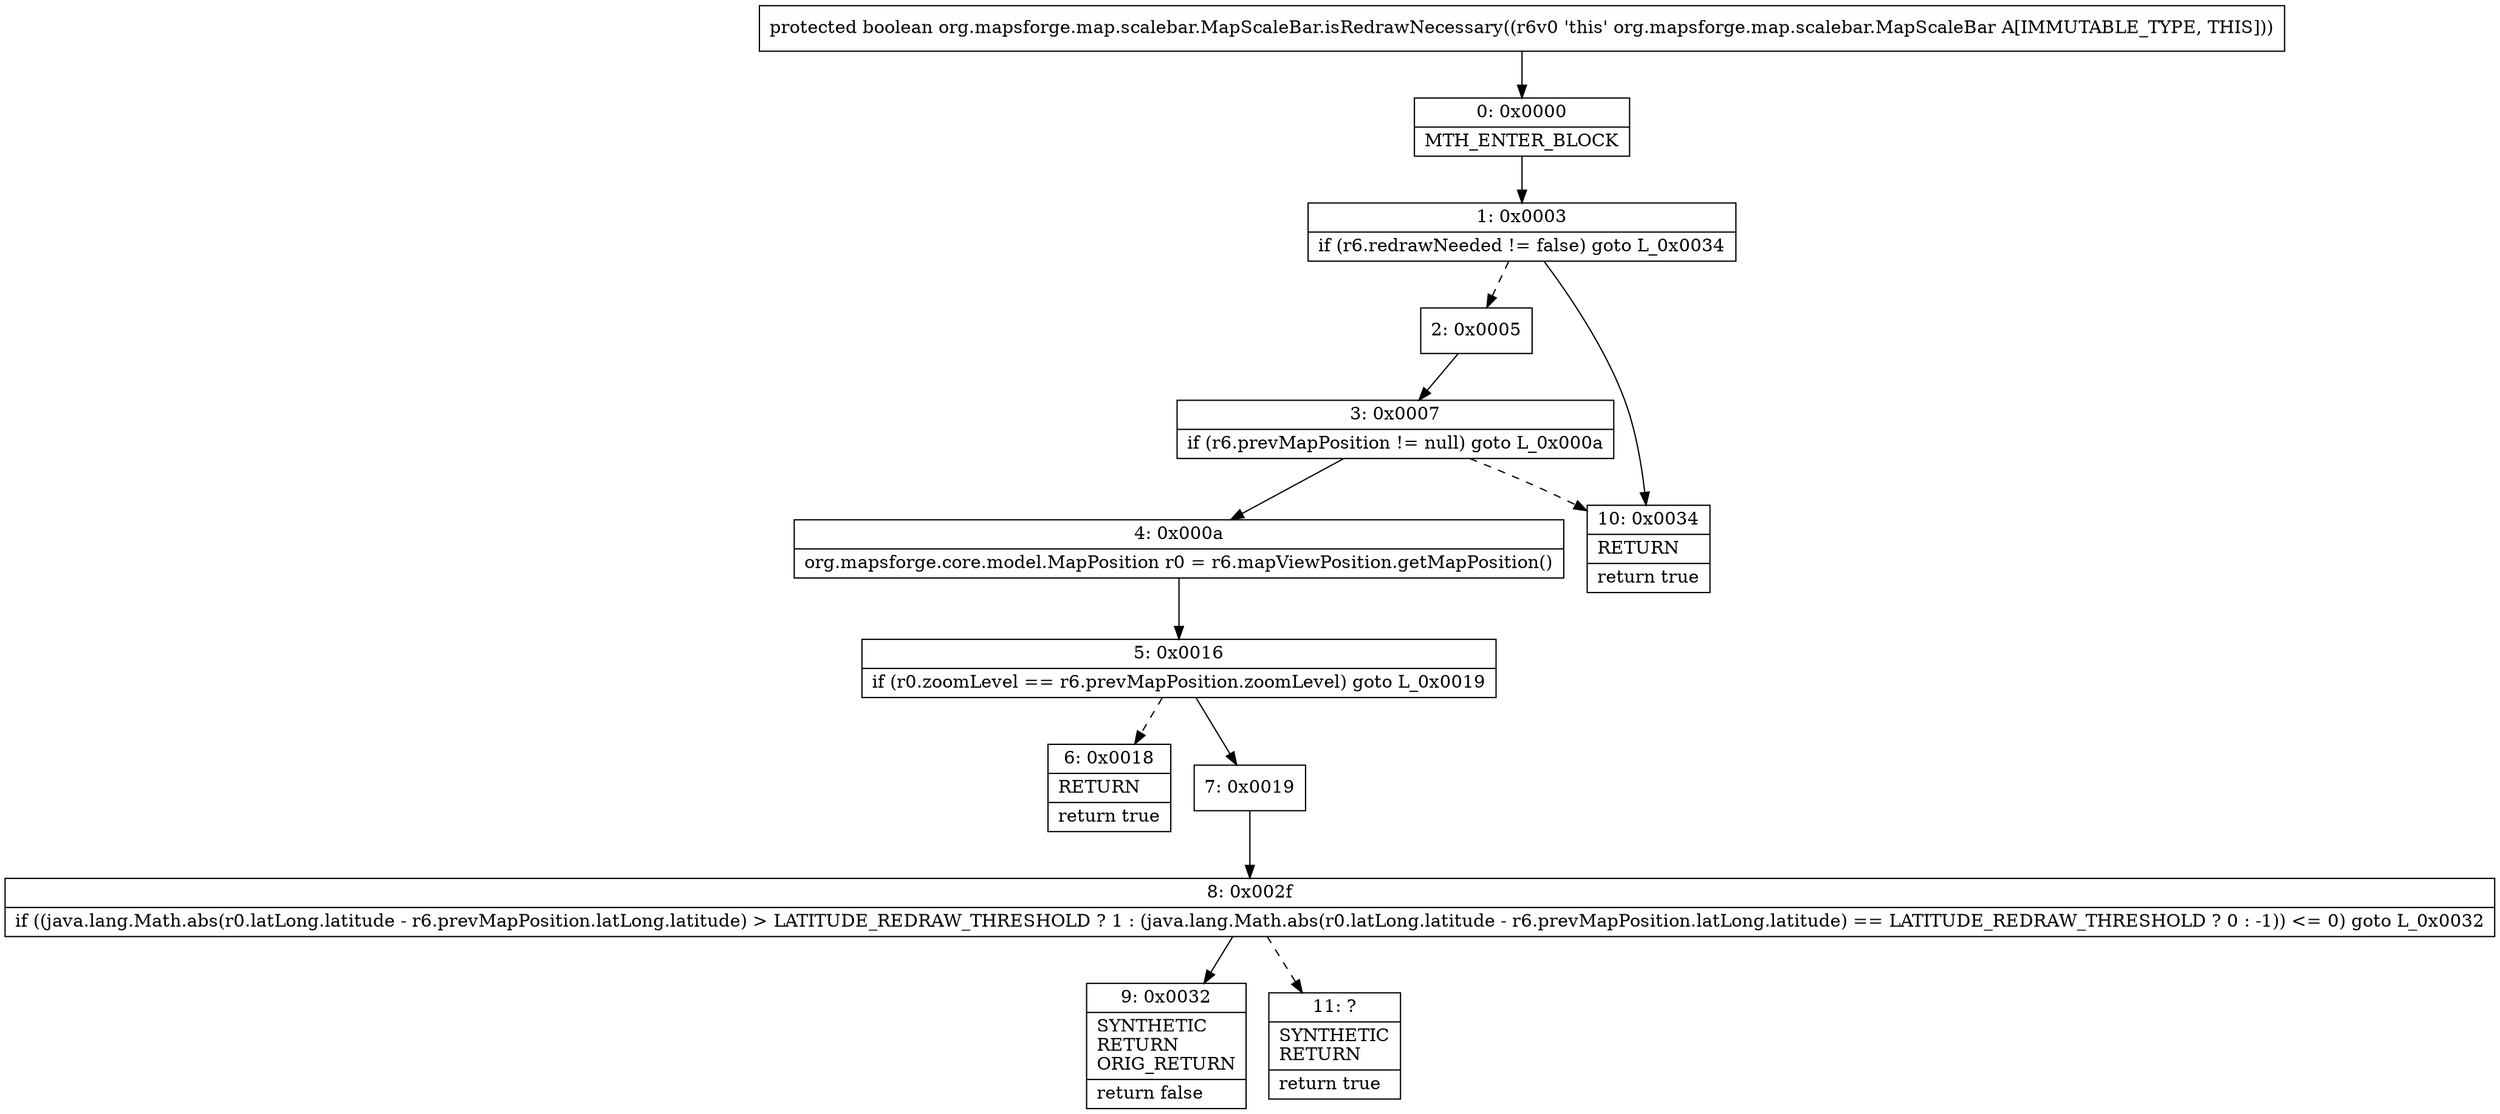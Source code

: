 digraph "CFG fororg.mapsforge.map.scalebar.MapScaleBar.isRedrawNecessary()Z" {
Node_0 [shape=record,label="{0\:\ 0x0000|MTH_ENTER_BLOCK\l}"];
Node_1 [shape=record,label="{1\:\ 0x0003|if (r6.redrawNeeded != false) goto L_0x0034\l}"];
Node_2 [shape=record,label="{2\:\ 0x0005}"];
Node_3 [shape=record,label="{3\:\ 0x0007|if (r6.prevMapPosition != null) goto L_0x000a\l}"];
Node_4 [shape=record,label="{4\:\ 0x000a|org.mapsforge.core.model.MapPosition r0 = r6.mapViewPosition.getMapPosition()\l}"];
Node_5 [shape=record,label="{5\:\ 0x0016|if (r0.zoomLevel == r6.prevMapPosition.zoomLevel) goto L_0x0019\l}"];
Node_6 [shape=record,label="{6\:\ 0x0018|RETURN\l|return true\l}"];
Node_7 [shape=record,label="{7\:\ 0x0019}"];
Node_8 [shape=record,label="{8\:\ 0x002f|if ((java.lang.Math.abs(r0.latLong.latitude \- r6.prevMapPosition.latLong.latitude) \> LATITUDE_REDRAW_THRESHOLD ? 1 : (java.lang.Math.abs(r0.latLong.latitude \- r6.prevMapPosition.latLong.latitude) == LATITUDE_REDRAW_THRESHOLD ? 0 : \-1)) \<= 0) goto L_0x0032\l}"];
Node_9 [shape=record,label="{9\:\ 0x0032|SYNTHETIC\lRETURN\lORIG_RETURN\l|return false\l}"];
Node_10 [shape=record,label="{10\:\ 0x0034|RETURN\l|return true\l}"];
Node_11 [shape=record,label="{11\:\ ?|SYNTHETIC\lRETURN\l|return true\l}"];
MethodNode[shape=record,label="{protected boolean org.mapsforge.map.scalebar.MapScaleBar.isRedrawNecessary((r6v0 'this' org.mapsforge.map.scalebar.MapScaleBar A[IMMUTABLE_TYPE, THIS])) }"];
MethodNode -> Node_0;
Node_0 -> Node_1;
Node_1 -> Node_2[style=dashed];
Node_1 -> Node_10;
Node_2 -> Node_3;
Node_3 -> Node_4;
Node_3 -> Node_10[style=dashed];
Node_4 -> Node_5;
Node_5 -> Node_6[style=dashed];
Node_5 -> Node_7;
Node_7 -> Node_8;
Node_8 -> Node_9;
Node_8 -> Node_11[style=dashed];
}

